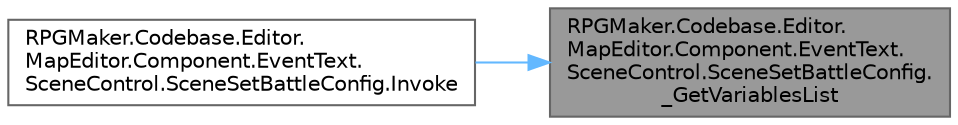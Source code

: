 digraph "RPGMaker.Codebase.Editor.MapEditor.Component.EventText.SceneControl.SceneSetBattleConfig._GetVariablesList"
{
 // LATEX_PDF_SIZE
  bgcolor="transparent";
  edge [fontname=Helvetica,fontsize=10,labelfontname=Helvetica,labelfontsize=10];
  node [fontname=Helvetica,fontsize=10,shape=box,height=0.2,width=0.4];
  rankdir="RL";
  Node1 [id="Node000001",label="RPGMaker.Codebase.Editor.\lMapEditor.Component.EventText.\lSceneControl.SceneSetBattleConfig.\l_GetVariablesList",height=0.2,width=0.4,color="gray40", fillcolor="grey60", style="filled", fontcolor="black",tooltip="😁 変数のリスト取得"];
  Node1 -> Node2 [id="edge1_Node000001_Node000002",dir="back",color="steelblue1",style="solid",tooltip=" "];
  Node2 [id="Node000002",label="RPGMaker.Codebase.Editor.\lMapEditor.Component.EventText.\lSceneControl.SceneSetBattleConfig.Invoke",height=0.2,width=0.4,color="grey40", fillcolor="white", style="filled",URL="$d0/d06/class_r_p_g_maker_1_1_codebase_1_1_editor_1_1_map_editor_1_1_component_1_1_event_text_1_1_scene_87ac8677364baccaad7308ab41b22bf2.html#aacdde83c41c7b72807acc9c8f7cb1284",tooltip="😁 実行"];
}
